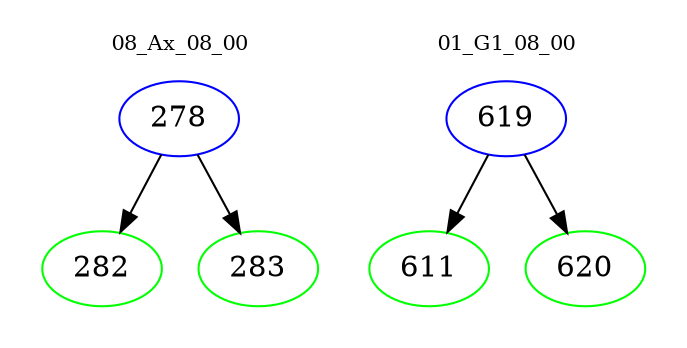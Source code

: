 digraph{
subgraph cluster_0 {
color = white
label = "08_Ax_08_00";
fontsize=10;
T0_278 [label="278", color="blue"]
T0_278 -> T0_282 [color="black"]
T0_282 [label="282", color="green"]
T0_278 -> T0_283 [color="black"]
T0_283 [label="283", color="green"]
}
subgraph cluster_1 {
color = white
label = "01_G1_08_00";
fontsize=10;
T1_619 [label="619", color="blue"]
T1_619 -> T1_611 [color="black"]
T1_611 [label="611", color="green"]
T1_619 -> T1_620 [color="black"]
T1_620 [label="620", color="green"]
}
}
